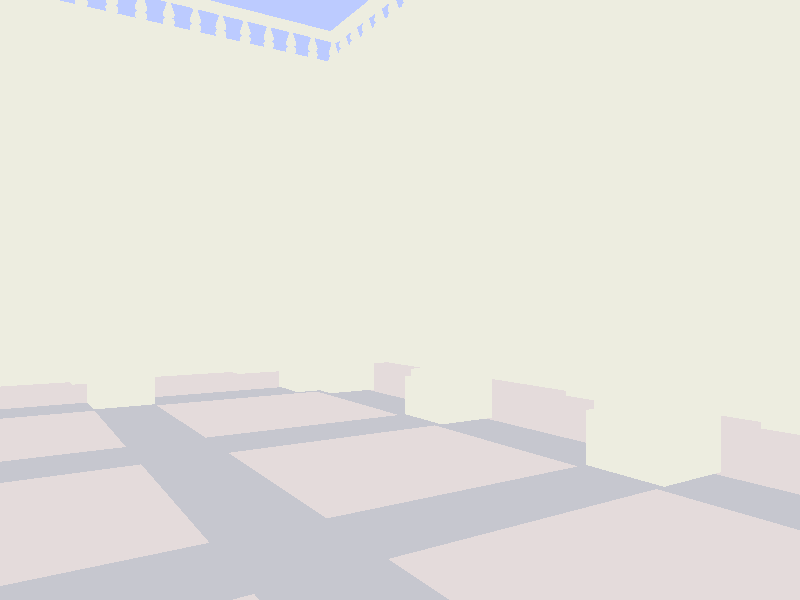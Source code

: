 // This work is licensed under the Creative Commons Attribution 3.0 Unported License.
// To view a copy of this license, visit http://creativecommons.org/licenses/by/3.0/
// or send a letter to Creative Commons, 444 Castro Street, Suite 900, Mountain View,
// California, 94041, USA.

// Persistence Of Vision raytracer sample file.
//
// -w320 -h240
// -w800 -h600 +a0.3

//===================== RENAISSANCE PATIO =====================================

//===================== RADIANCE AND ENVIRONMENT SETTINGS =====================
#version 3.6;
#declare Rad_Quality = 2;

global_settings {
  assumed_gamma 1.0

#switch (Rad_Quality)
 #case (1)
  radiosity {             // --- Settings 1 (fast) ---
    pretrace_start 0.08
    pretrace_end   0.02
    count 50
    error_bound 0.5
    recursion_limit 1
  }
 #break
 #case (2)
  radiosity {             // --- Settings 2 (medium quality) ---
    pretrace_start 0.08
    pretrace_end   0.01
    count 120
    error_bound 0.25
    recursion_limit 1
  }
 #break
 #case (3)
  radiosity {             // --- Settings 3 (high quality) ---
    pretrace_start 0.08
    pretrace_end   0.005
    count 400
    error_bound 0.1
    recursion_limit 1
  }
 #break
 #case (4)
  radiosity {             // --- Settings 4 (medium quality, recursion_limit 2) ---
    pretrace_start 0.08
    pretrace_end   0.005
    count 350
    error_bound 0.15
    recursion_limit 2
  }
 #break
 #end

}

fog {
  fog_type 2
  fog_alt 1.3
  fog_offset 0
  color rgb <0.7, 0.8, 0.9>
  distance 800
}

light_source {<1000, 10000, -15000> color rgb <1.0, 0.9, 0.78>*2.3}

sphere {                  // --- Sky ---
  <0, 0, 0>, 1
  texture {
   pigment {
     gradient y
     color_map {
       [0.0 color rgb < 1.0, 1.0, 1.0 >]
       [0.3 color rgb < 0.5, 0.6, 1.0 >]
     }
   }
   finish { diffuse 0 ambient 1 }
  }
  scale 10000
  hollow on
  no_shadow
}

//===================== THE SCENERY ITSELF ====================================

#include "colors.inc"

camera { location <500,150,0> 
         angle 65 // direction z 
         right     x*image_width/image_height
         look_at <0,150,320>
       }

plane {y,0 pigment {color rgb <0.776,0.706,0.706>}}

#declare Arch_01 =
union {
 difference {
  cylinder {<-20,0,0>,<20,0,0>,140}
  cylinder {<-21,0,0>,<21,0,0>,130}
  torus {130 2 rotate z*90 translate x*20}
  torus {130 2 rotate z*90 translate x*-20}
 }
 difference {
  cylinder {<-18,0,0>,<18,0,0>,130}
  cylinder {<-21,0,0>,<21,0,0>,125}
 }
 torus {139 1 rotate z*90 translate x*20}
 torus {136 1 rotate z*90 translate x*20}
 torus {139 1 rotate z*90 translate x*-20}
 torus {136 1 rotate z*90 translate x*-20}
clipped_by {plane {y,0 inverse}}
}

#macro SphereBox (Radius)
 #local SpRad = sqrt (Radius*Radius + Radius*Radius);
 intersection {
  sphere {0,SpRad}
  box {<-Radius,0,-Radius>,<Radius,Radius,Radius>}
  }
#end

#declare Column_01 = union {
 box {<-40,0,-40>,<40,50,40>}
 box {<-35,50,-35>,<35,60,35>}
 cylinder {<0,60,0>,<0,66,0>,28}
 torus {28 3 translate y*63}
 difference {
  cylinder {<0,66,0>,<0,70,0>,25}
  torus {25 2 translate y*68}
  }
 cylinder {<0,70,0>,<0,74,0>,25}
 torus {25 2 translate y*72}
 cylinder {<0,74,0>,<0,76,0>,25}
 sphere {<0,0,0>,23 scale <1,15,1> translate y*76 clipped_by {cylinder {<0,76,0>,<0,265,0>,30}}}
 torus {20 2 translate y*255}
 torus {19 2 translate y*258}
 object {SphereBox (20) rotate z*180 translate y*(260+22)}
 box {<-25,282,-25>,<25,285,25>}
 box {<-20,285,-22>,<20,295,22>}
 difference {
  cylinder {<-22,290,0>,<22,290,0>,5}
  cylinder {<-23,290,0>,<23,290,0>,3}
  }
 box {<-23,295,-23>,<23,298,23>}
 box {<-28,298,-28>,<28,300,28>}
}

#declare Vault_01 =
difference {
 box {<-160,0,-160>,<160,250,160>}
 cylinder {<-170,0,0>,<170,0,0>,130}
 cylinder {<-170,0,0>,<170,0,0>,130 rotate y*90}
}

#declare Vault_02 = //(vault de coin)
difference {
 union {
  box {<-180,0,-160>,<180,250,160>}
  box {<-160,0,-180>,<160,250,180>}
  }
 cylinder {<-190,0,0>,<190,0,0>,130}
 cylinder {<-190,0,0>,<190,0,0>,130 rotate y*90}
}

#declare Spindle_01 =
lathe{
	cubic_spline
	12,
	<0.017005,-0.005668>,
	<0.117619,-0.004251>,
	<0.123287,0.072272>,
	<0.068020,0.124704>,
	<0.076523,0.195559>,
	<0.141709,0.444967>,
	<0.075106,0.524324>,
	<0.138875,0.616435>,
	<0.055267,0.916859>,
	<0.137458,0.973543>,
	<0.161549,1.000468>,
	<0.204061,0.991965>
}

#declare Band_01 =
union {
 box {<0,0,-25>,<-1,60,25>}
 box {<0,0,-25>,<5,2,25>}
 box {<0,8,-25>,<3,2,25>}
 box {<0,8,-25>,<6,15,25>}
 box {<0,8,-10>,<6,15,-8>}
 box {<0,8,10>,<6,15,8>}
 box {<0,20,-25>,<3,19,25>}
 box {<0,50,-25>,<5,60,25>}
 box {<0,50,-25>,<3,55,25>}
 box {<0,20,-2>,<3,40,-4>}
 box {<0,20,-6>,<3,40,-8>}
 box {<0,20,2>,<3,40,4>}
 box {<0,20,6>,<3,40,8>}
 box {<0,42,-25>,<6,40,25>}
 box {<0,0,-2>,<7,8,-4>}
 box {<0,0,-6>,<7,8,-8>}
 box {<0,0,2>,<7,8,4>}
 box {<0,0,6>,<7,8,8>}
}

#declare Balcony_01 = union {
 box {<-10,0,-.5>,<10,10,.5>}
 cylinder {<-10,5,-.5>,<-10,5,.5>,4}
 cylinder {<10,5,-.5>,<10,5,.5>,4}
}

#declare Group1 = union {
 object {Arch_01 translate <-490,300,0>}
 object {Arch_01 translate <-490,300,300>}
 object {Arch_01 translate <-490,300,-300>}

 object {Column_01 translate <-490,0,150>}
 object {Column_01 translate <-490,0,-150>}
 object {Column_01 translate <-490,0,-450>}
 object {Column_01 translate <-490,0,450>}

 object {Column_01 translate <-790,0,150>}
 object {Column_01 translate <-790,0,-150>}
 object {Column_01 translate <-790,0,-450>}
 object {Column_01 translate <-790,0,450>}
 object {Column_01 translate <-790,0,-450-40>}
 object {Column_01 translate <-790,0,450+40>}

 object {Arch_01 rotate y*90 translate <-490-150,300,150>}
 object {Arch_01 rotate y*90 translate <-490-150,300,-150>}
 object {Arch_01 rotate y*90 translate <-490-150,300,450>}
 object {Arch_01 rotate y*90 translate <-490-150,300,-450>}
 object {Arch_01 rotate y*90 translate <-490-150,300,450+40>}//doubleaux
 object {Arch_01 rotate y*90 translate <-490-150,300,-450-40>}

 object {Vault_01 translate <-640,300,0>}
 object {Vault_01 translate <-640,300,300>}
 object {Vault_01 translate <-640,300,-300>}
 object {Vault_02 translate <-640,300,640>}//coin

 #declare I=0;
 #while (I < 1000)
  object {Band_01 translate <-480,500,(-470 + I)>}
 #declare I=I+50;
 #end

 #declare I=0;
 #while (I < 1000)
  object {Spindle_01 scale <60,60,60> translate <-500,550,(-500 + I)>}
 #declare I=I+40;
 #end

 object {Balcony_01 scale <1,1,1020> translate <-500,610,0>}
 object {Balcony_01 scale <1,1,1020> translate <-500,610,0> rotate y*90}
 object {Balcony_01 scale <1,1,1020> translate <-500,610,0> rotate y*180}
 object {Balcony_01 scale <1,1,1020> translate <-500,610,0> rotate y*270}

 box {<-790,0,-810>,<-810,450,810>}

}

#declare PatioComplete = union {
 object {Group1}
 object {Group1 rotate y*90}
 object {Group1 rotate y*180}
 object {Group1 rotate y*270}
}

object {PatioComplete
        pigment {Wheat}
        finish {ambient 0.0 diffuse 0.6}
}

#declare Paving_01 =
union {
 box {<-40,0,-490>,<40,.1,490> translate x*150}
 box {<-40,0,-490>,<40,.1,490> translate x*-150}
 box {<-40,0,-490>,<40,.1,490> translate x*490}
 box {<-40,0,-490>,<40,.1,490> translate x*-480}

 texture {
    pigment {color rgb <0.706,0.714,0.776>*.8}
    finish {ambient 0.0 diffuse 0.6}
 }
}

object {Paving_01}
object {Paving_01 rotate y*90}
